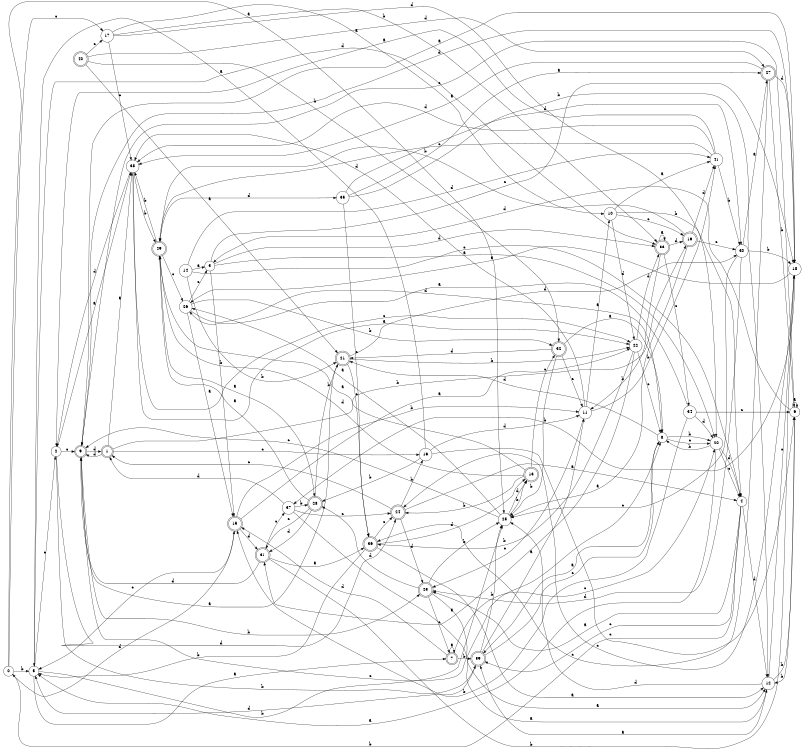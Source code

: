 digraph n34_8 {
__start0 [label="" shape="none"];

rankdir=LR;
size="8,5";

s0 [style="filled", color="black", fillcolor="white" shape="circle", label="0"];
s1 [style="rounded,filled", color="black", fillcolor="white" shape="doublecircle", label="1"];
s2 [style="filled", color="black", fillcolor="white" shape="circle", label="2"];
s3 [style="filled", color="black", fillcolor="white" shape="circle", label="3"];
s4 [style="filled", color="black", fillcolor="white" shape="circle", label="4"];
s5 [style="filled", color="black", fillcolor="white" shape="circle", label="5"];
s6 [style="filled", color="black", fillcolor="white" shape="circle", label="6"];
s7 [style="rounded,filled", color="black", fillcolor="white" shape="doublecircle", label="7"];
s8 [style="filled", color="black", fillcolor="white" shape="circle", label="8"];
s9 [style="rounded,filled", color="black", fillcolor="white" shape="doublecircle", label="9"];
s10 [style="filled", color="black", fillcolor="white" shape="circle", label="10"];
s11 [style="filled", color="black", fillcolor="white" shape="circle", label="11"];
s12 [style="filled", color="black", fillcolor="white" shape="circle", label="12"];
s13 [style="rounded,filled", color="black", fillcolor="white" shape="doublecircle", label="13"];
s14 [style="filled", color="black", fillcolor="white" shape="circle", label="14"];
s15 [style="rounded,filled", color="black", fillcolor="white" shape="doublecircle", label="15"];
s16 [style="filled", color="black", fillcolor="white" shape="circle", label="16"];
s17 [style="filled", color="black", fillcolor="white" shape="circle", label="17"];
s18 [style="filled", color="black", fillcolor="white" shape="circle", label="18"];
s19 [style="rounded,filled", color="black", fillcolor="white" shape="doublecircle", label="19"];
s20 [style="filled", color="black", fillcolor="white" shape="circle", label="20"];
s21 [style="rounded,filled", color="black", fillcolor="white" shape="doublecircle", label="21"];
s22 [style="filled", color="black", fillcolor="white" shape="circle", label="22"];
s23 [style="rounded,filled", color="black", fillcolor="white" shape="doublecircle", label="23"];
s24 [style="rounded,filled", color="black", fillcolor="white" shape="doublecircle", label="24"];
s25 [style="filled", color="black", fillcolor="white" shape="circle", label="25"];
s26 [style="filled", color="black", fillcolor="white" shape="circle", label="26"];
s27 [style="rounded,filled", color="black", fillcolor="white" shape="doublecircle", label="27"];
s28 [style="rounded,filled", color="black", fillcolor="white" shape="doublecircle", label="28"];
s29 [style="rounded,filled", color="black", fillcolor="white" shape="doublecircle", label="29"];
s30 [style="filled", color="black", fillcolor="white" shape="circle", label="30"];
s31 [style="rounded,filled", color="black", fillcolor="white" shape="doublecircle", label="31"];
s32 [style="rounded,filled", color="black", fillcolor="white" shape="doublecircle", label="32"];
s33 [style="rounded,filled", color="black", fillcolor="white" shape="doublecircle", label="33"];
s34 [style="filled", color="black", fillcolor="white" shape="circle", label="34"];
s35 [style="filled", color="black", fillcolor="white" shape="circle", label="35"];
s36 [style="rounded,filled", color="black", fillcolor="white" shape="doublecircle", label="36"];
s37 [style="filled", color="black", fillcolor="white" shape="circle", label="37"];
s38 [style="filled", color="black", fillcolor="white" shape="circle", label="38"];
s39 [style="rounded,filled", color="black", fillcolor="white" shape="doublecircle", label="39"];
s40 [style="rounded,filled", color="black", fillcolor="white" shape="doublecircle", label="40"];
s41 [style="filled", color="black", fillcolor="white" shape="circle", label="41"];
s0 -> s25 [label="a"];
s0 -> s5 [label="b"];
s0 -> s17 [label="c"];
s0 -> s15 [label="d"];
s1 -> s38 [label="a"];
s1 -> s19 [label="b"];
s1 -> s16 [label="c"];
s1 -> s9 [label="d"];
s2 -> s38 [label="a"];
s2 -> s39 [label="b"];
s2 -> s9 [label="c"];
s2 -> s24 [label="d"];
s3 -> s20 [label="a"];
s3 -> s15 [label="b"];
s3 -> s18 [label="c"];
s3 -> s33 [label="d"];
s4 -> s23 [label="a"];
s4 -> s0 [label="b"];
s4 -> s39 [label="c"];
s4 -> s12 [label="d"];
s5 -> s7 [label="a"];
s5 -> s25 [label="b"];
s5 -> s2 [label="c"];
s5 -> s33 [label="d"];
s6 -> s6 [label="a"];
s6 -> s12 [label="b"];
s6 -> s9 [label="c"];
s6 -> s3 [label="d"];
s7 -> s7 [label="a"];
s7 -> s39 [label="b"];
s7 -> s20 [label="c"];
s7 -> s15 [label="d"];
s8 -> s39 [label="a"];
s8 -> s20 [label="b"];
s8 -> s20 [label="c"];
s8 -> s21 [label="d"];
s9 -> s18 [label="a"];
s9 -> s23 [label="b"];
s9 -> s8 [label="c"];
s9 -> s1 [label="d"];
s10 -> s41 [label="a"];
s10 -> s4 [label="b"];
s10 -> s19 [label="c"];
s10 -> s22 [label="d"];
s11 -> s10 [label="a"];
s11 -> s41 [label="b"];
s11 -> s23 [label="c"];
s11 -> s38 [label="d"];
s12 -> s39 [label="a"];
s12 -> s6 [label="b"];
s12 -> s18 [label="c"];
s12 -> s25 [label="d"];
s13 -> s29 [label="a"];
s13 -> s24 [label="b"];
s13 -> s32 [label="c"];
s13 -> s29 [label="d"];
s14 -> s3 [label="a"];
s14 -> s21 [label="b"];
s14 -> s4 [label="c"];
s14 -> s41 [label="d"];
s15 -> s22 [label="a"];
s15 -> s11 [label="b"];
s15 -> s5 [label="c"];
s15 -> s31 [label="d"];
s16 -> s5 [label="a"];
s16 -> s28 [label="b"];
s16 -> s6 [label="c"];
s16 -> s11 [label="d"];
s17 -> s10 [label="a"];
s17 -> s33 [label="b"];
s17 -> s38 [label="c"];
s17 -> s20 [label="d"];
s18 -> s26 [label="a"];
s18 -> s37 [label="b"];
s18 -> s24 [label="c"];
s18 -> s9 [label="d"];
s19 -> s25 [label="a"];
s19 -> s29 [label="b"];
s19 -> s30 [label="c"];
s19 -> s41 [label="d"];
s20 -> s5 [label="a"];
s20 -> s8 [label="b"];
s20 -> s4 [label="c"];
s20 -> s4 [label="d"];
s21 -> s9 [label="a"];
s21 -> s22 [label="b"];
s21 -> s36 [label="c"];
s21 -> s30 [label="d"];
s22 -> s31 [label="a"];
s22 -> s36 [label="b"];
s22 -> s8 [label="c"];
s22 -> s33 [label="d"];
s23 -> s12 [label="a"];
s23 -> s25 [label="b"];
s23 -> s7 [label="c"];
s23 -> s28 [label="d"];
s24 -> s4 [label="a"];
s24 -> s16 [label="b"];
s24 -> s1 [label="c"];
s24 -> s23 [label="d"];
s25 -> s26 [label="a"];
s25 -> s13 [label="b"];
s25 -> s9 [label="c"];
s25 -> s13 [label="d"];
s26 -> s15 [label="a"];
s26 -> s32 [label="b"];
s26 -> s3 [label="c"];
s26 -> s8 [label="d"];
s27 -> s38 [label="a"];
s27 -> s6 [label="b"];
s27 -> s36 [label="c"];
s27 -> s18 [label="d"];
s28 -> s29 [label="a"];
s28 -> s21 [label="b"];
s28 -> s31 [label="c"];
s28 -> s31 [label="d"];
s29 -> s28 [label="a"];
s29 -> s38 [label="b"];
s29 -> s26 [label="c"];
s29 -> s35 [label="d"];
s30 -> s27 [label="a"];
s30 -> s18 [label="b"];
s30 -> s25 [label="c"];
s30 -> s23 [label="d"];
s31 -> s36 [label="a"];
s31 -> s18 [label="b"];
s31 -> s37 [label="c"];
s31 -> s9 [label="d"];
s32 -> s8 [label="a"];
s32 -> s25 [label="b"];
s32 -> s11 [label="c"];
s32 -> s21 [label="d"];
s33 -> s33 [label="a"];
s33 -> s11 [label="b"];
s33 -> s34 [label="c"];
s33 -> s19 [label="d"];
s34 -> s26 [label="a"];
s34 -> s15 [label="b"];
s34 -> s6 [label="c"];
s34 -> s20 [label="d"];
s35 -> s27 [label="a"];
s35 -> s12 [label="b"];
s35 -> s36 [label="c"];
s35 -> s30 [label="d"];
s36 -> s12 [label="a"];
s36 -> s5 [label="b"];
s36 -> s24 [label="c"];
s36 -> s13 [label="d"];
s37 -> s12 [label="a"];
s37 -> s28 [label="b"];
s37 -> s24 [label="c"];
s37 -> s1 [label="d"];
s38 -> s22 [label="a"];
s38 -> s29 [label="b"];
s38 -> s22 [label="c"];
s38 -> s2 [label="d"];
s39 -> s11 [label="a"];
s39 -> s25 [label="b"];
s39 -> s8 [label="c"];
s39 -> s5 [label="d"];
s40 -> s21 [label="a"];
s40 -> s32 [label="b"];
s40 -> s17 [label="c"];
s40 -> s27 [label="d"];
s41 -> s2 [label="a"];
s41 -> s30 [label="b"];
s41 -> s29 [label="c"];
s41 -> s38 [label="d"];

}